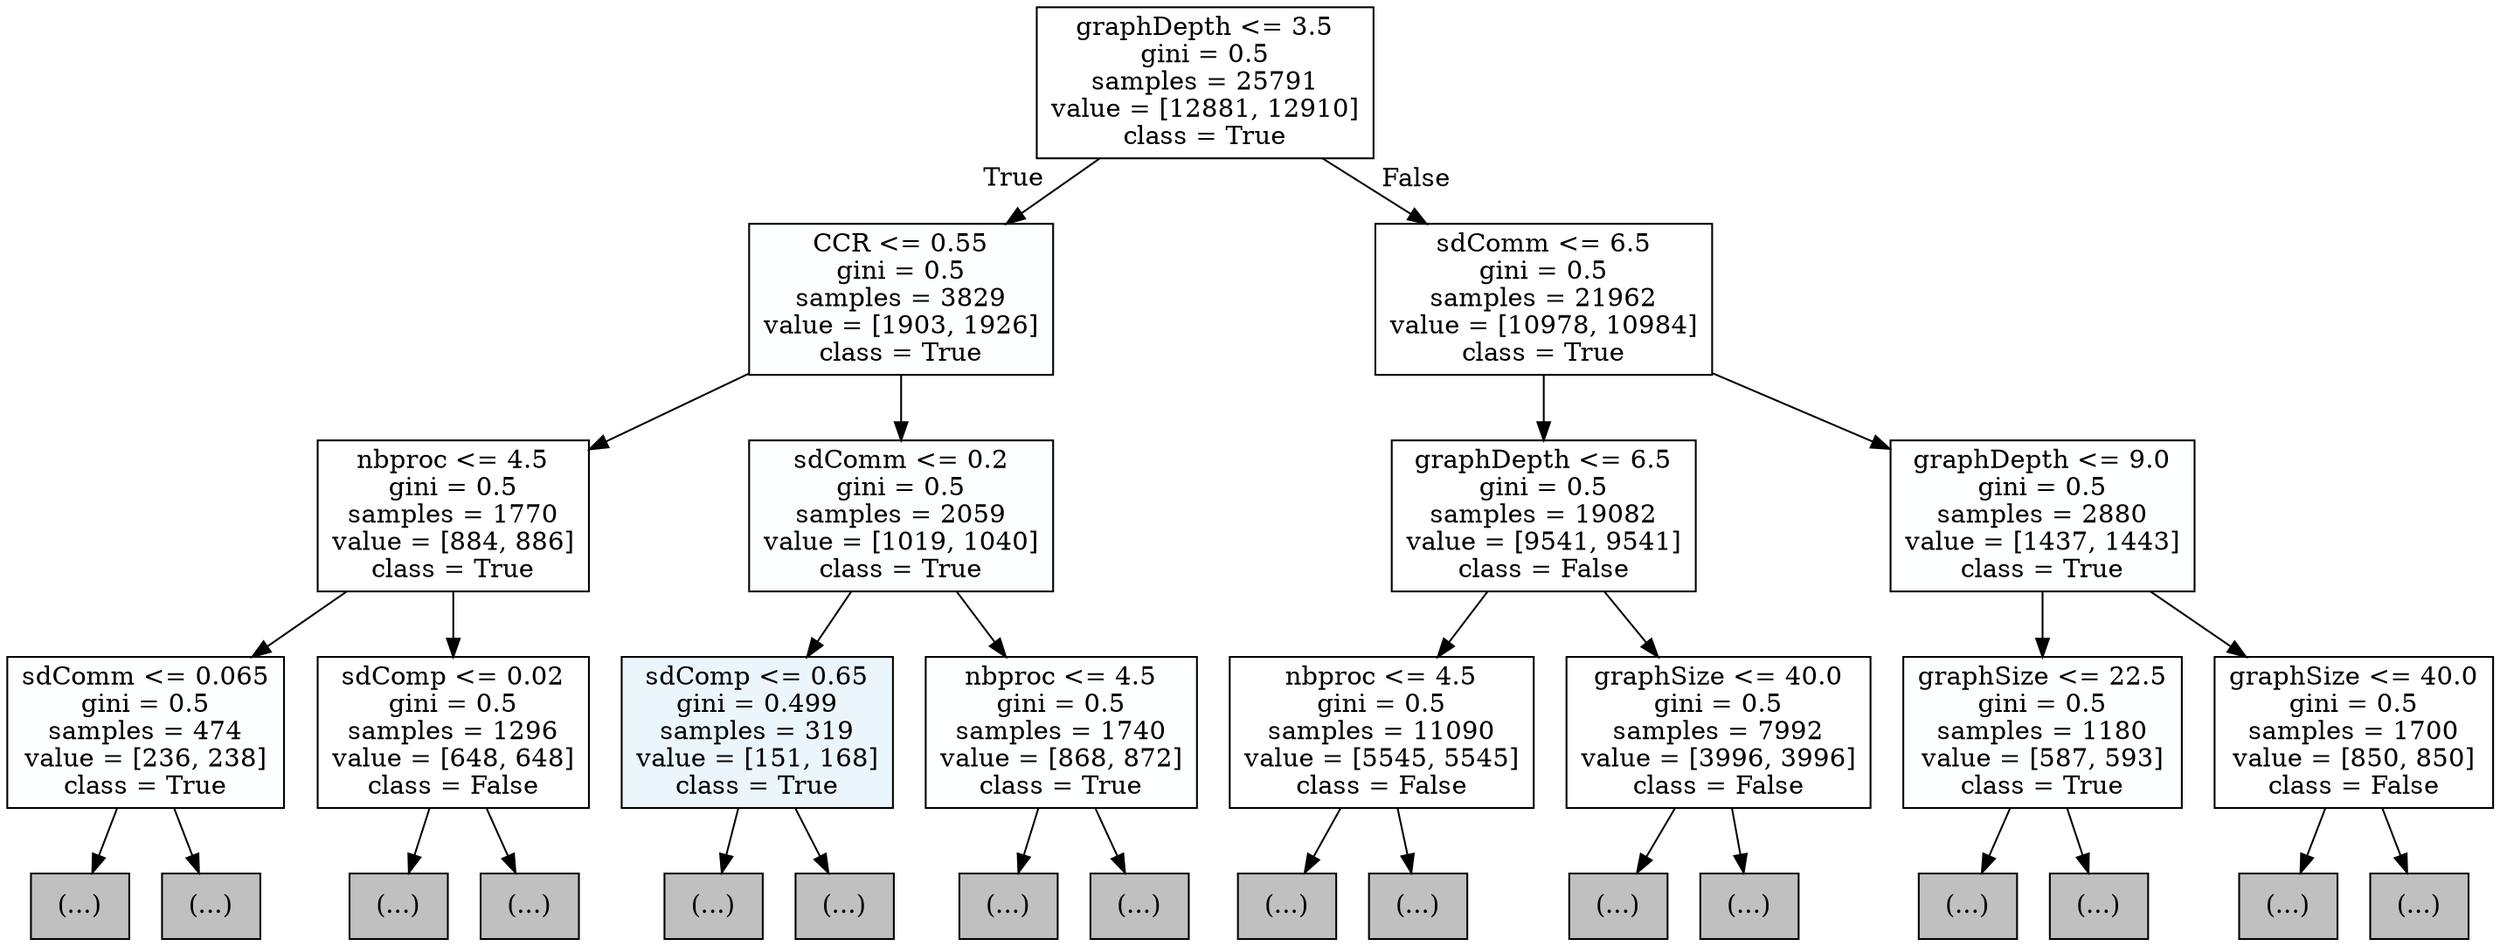 digraph Tree {
node [shape=box, style="filled", color="black"] ;
0 [label="graphDepth <= 3.5\ngini = 0.5\nsamples = 25791\nvalue = [12881, 12910]\nclass = True", fillcolor="#ffffff"] ;
1 [label="CCR <= 0.55\ngini = 0.5\nsamples = 3829\nvalue = [1903, 1926]\nclass = True", fillcolor="#fdfeff"] ;
0 -> 1 [labeldistance=2.5, labelangle=45, headlabel="True"] ;
2 [label="nbproc <= 4.5\ngini = 0.5\nsamples = 1770\nvalue = [884, 886]\nclass = True", fillcolor="#ffffff"] ;
1 -> 2 ;
3 [label="sdComm <= 0.065\ngini = 0.5\nsamples = 474\nvalue = [236, 238]\nclass = True", fillcolor="#fdfeff"] ;
2 -> 3 ;
4 [label="(...)", fillcolor="#C0C0C0"] ;
3 -> 4 ;
15 [label="(...)", fillcolor="#C0C0C0"] ;
3 -> 15 ;
20 [label="sdComp <= 0.02\ngini = 0.5\nsamples = 1296\nvalue = [648, 648]\nclass = False", fillcolor="#ffffff"] ;
2 -> 20 ;
21 [label="(...)", fillcolor="#C0C0C0"] ;
20 -> 21 ;
26 [label="(...)", fillcolor="#C0C0C0"] ;
20 -> 26 ;
37 [label="sdComm <= 0.2\ngini = 0.5\nsamples = 2059\nvalue = [1019, 1040]\nclass = True", fillcolor="#fbfdfe"] ;
1 -> 37 ;
38 [label="sdComp <= 0.65\ngini = 0.499\nsamples = 319\nvalue = [151, 168]\nclass = True", fillcolor="#ebf5fc"] ;
37 -> 38 ;
39 [label="(...)", fillcolor="#C0C0C0"] ;
38 -> 39 ;
46 [label="(...)", fillcolor="#C0C0C0"] ;
38 -> 46 ;
49 [label="nbproc <= 4.5\ngini = 0.5\nsamples = 1740\nvalue = [868, 872]\nclass = True", fillcolor="#feffff"] ;
37 -> 49 ;
50 [label="(...)", fillcolor="#C0C0C0"] ;
49 -> 50 ;
79 [label="(...)", fillcolor="#C0C0C0"] ;
49 -> 79 ;
108 [label="sdComm <= 6.5\ngini = 0.5\nsamples = 21962\nvalue = [10978, 10984]\nclass = True", fillcolor="#ffffff"] ;
0 -> 108 [labeldistance=2.5, labelangle=-45, headlabel="False"] ;
109 [label="graphDepth <= 6.5\ngini = 0.5\nsamples = 19082\nvalue = [9541, 9541]\nclass = False", fillcolor="#ffffff"] ;
108 -> 109 ;
110 [label="nbproc <= 4.5\ngini = 0.5\nsamples = 11090\nvalue = [5545, 5545]\nclass = False", fillcolor="#ffffff"] ;
109 -> 110 ;
111 [label="(...)", fillcolor="#C0C0C0"] ;
110 -> 111 ;
206 [label="(...)", fillcolor="#C0C0C0"] ;
110 -> 206 ;
299 [label="graphSize <= 40.0\ngini = 0.5\nsamples = 7992\nvalue = [3996, 3996]\nclass = False", fillcolor="#ffffff"] ;
109 -> 299 ;
300 [label="(...)", fillcolor="#C0C0C0"] ;
299 -> 300 ;
393 [label="(...)", fillcolor="#C0C0C0"] ;
299 -> 393 ;
748 [label="graphDepth <= 9.0\ngini = 0.5\nsamples = 2880\nvalue = [1437, 1443]\nclass = True", fillcolor="#feffff"] ;
108 -> 748 ;
749 [label="graphSize <= 22.5\ngini = 0.5\nsamples = 1180\nvalue = [587, 593]\nclass = True", fillcolor="#fdfeff"] ;
748 -> 749 ;
750 [label="(...)", fillcolor="#C0C0C0"] ;
749 -> 750 ;
761 [label="(...)", fillcolor="#C0C0C0"] ;
749 -> 761 ;
784 [label="graphSize <= 40.0\ngini = 0.5\nsamples = 1700\nvalue = [850, 850]\nclass = False", fillcolor="#ffffff"] ;
748 -> 784 ;
785 [label="(...)", fillcolor="#C0C0C0"] ;
784 -> 785 ;
796 [label="(...)", fillcolor="#C0C0C0"] ;
784 -> 796 ;
}